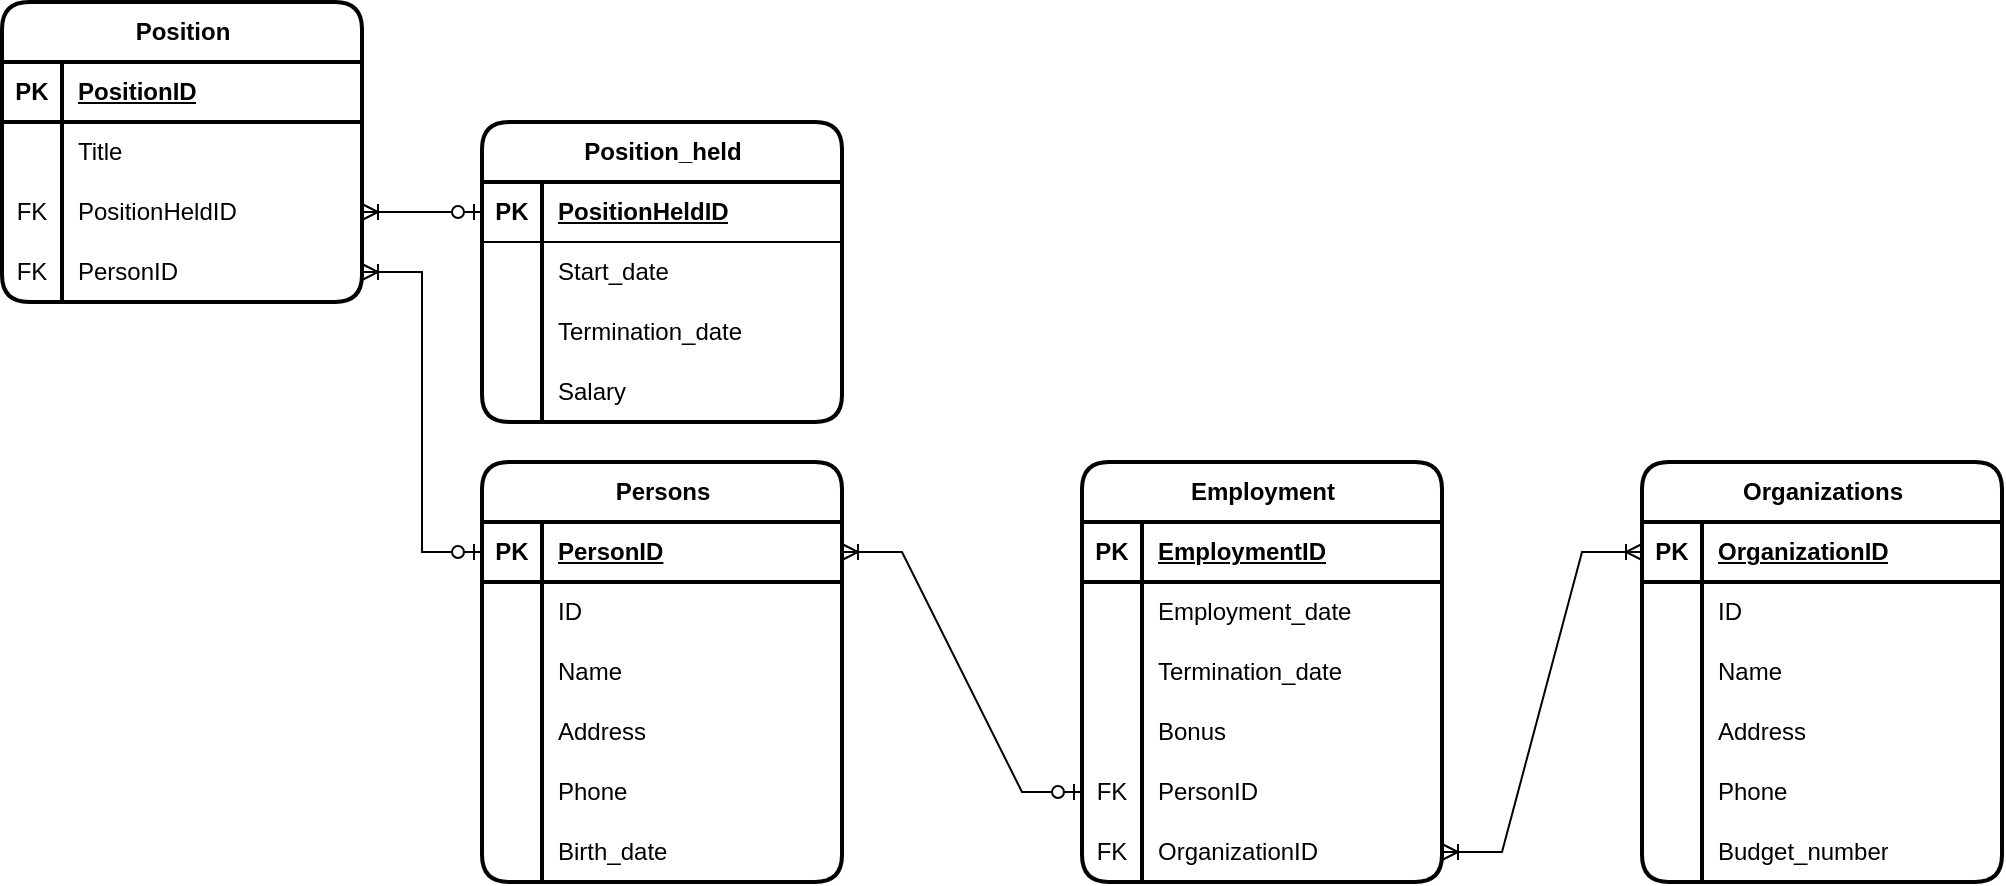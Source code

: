 <mxfile version="26.0.16">
  <diagram name="Page-1" id="RjFnyGkS8r_YOPcx2f9j">
    <mxGraphModel dx="1339" dy="1374" grid="1" gridSize="10" guides="1" tooltips="1" connect="1" arrows="1" fold="1" page="1" pageScale="1" pageWidth="850" pageHeight="1100" math="0" shadow="0">
      <root>
        <mxCell id="0" />
        <mxCell id="1" parent="0" />
        <mxCell id="nRXtX2NWvSptXshshIVt-1" value="Persons" style="shape=table;startSize=30;container=1;collapsible=1;childLayout=tableLayout;fixedRows=1;rowLines=0;fontStyle=1;align=center;resizeLast=1;html=1;swimlaneLine=1;rounded=1;strokeWidth=2;fontSize=12;" parent="1" vertex="1">
          <mxGeometry x="20" y="70" width="180" height="210" as="geometry">
            <mxRectangle x="20" y="70" width="90" height="30" as="alternateBounds" />
          </mxGeometry>
        </mxCell>
        <mxCell id="nRXtX2NWvSptXshshIVt-2" value="" style="shape=tableRow;horizontal=0;startSize=0;swimlaneHead=0;swimlaneBody=0;fillColor=none;collapsible=0;dropTarget=0;points=[[0,0.5],[1,0.5]];portConstraint=eastwest;top=0;left=0;right=0;bottom=1;swimlaneLine=1;strokeWidth=2;fontSize=12;" parent="nRXtX2NWvSptXshshIVt-1" vertex="1">
          <mxGeometry y="30" width="180" height="30" as="geometry" />
        </mxCell>
        <mxCell id="nRXtX2NWvSptXshshIVt-3" value="PK" style="shape=partialRectangle;connectable=0;fillColor=none;top=0;left=0;bottom=0;right=0;fontStyle=1;overflow=hidden;whiteSpace=wrap;html=1;swimlaneLine=1;strokeWidth=2;fontSize=12;" parent="nRXtX2NWvSptXshshIVt-2" vertex="1">
          <mxGeometry width="30" height="30" as="geometry">
            <mxRectangle width="30" height="30" as="alternateBounds" />
          </mxGeometry>
        </mxCell>
        <mxCell id="nRXtX2NWvSptXshshIVt-4" value="PersonID" style="shape=partialRectangle;connectable=0;fillColor=none;top=0;left=0;bottom=0;right=0;align=left;spacingLeft=6;fontStyle=5;overflow=hidden;whiteSpace=wrap;html=1;swimlaneLine=1;strokeWidth=2;fontSize=12;" parent="nRXtX2NWvSptXshshIVt-2" vertex="1">
          <mxGeometry x="30" width="150" height="30" as="geometry">
            <mxRectangle width="150" height="30" as="alternateBounds" />
          </mxGeometry>
        </mxCell>
        <mxCell id="nRXtX2NWvSptXshshIVt-5" value="" style="shape=tableRow;horizontal=0;startSize=0;swimlaneHead=0;swimlaneBody=0;fillColor=none;collapsible=0;dropTarget=0;points=[[0,0.5],[1,0.5]];portConstraint=eastwest;top=0;left=0;right=0;bottom=0;swimlaneLine=1;strokeWidth=2;fontSize=12;" parent="nRXtX2NWvSptXshshIVt-1" vertex="1">
          <mxGeometry y="60" width="180" height="30" as="geometry" />
        </mxCell>
        <mxCell id="nRXtX2NWvSptXshshIVt-6" value="" style="shape=partialRectangle;connectable=0;fillColor=none;top=0;left=0;bottom=0;right=0;editable=1;overflow=hidden;whiteSpace=wrap;html=1;swimlaneLine=1;strokeWidth=2;fontSize=12;" parent="nRXtX2NWvSptXshshIVt-5" vertex="1">
          <mxGeometry width="30" height="30" as="geometry">
            <mxRectangle width="30" height="30" as="alternateBounds" />
          </mxGeometry>
        </mxCell>
        <mxCell id="nRXtX2NWvSptXshshIVt-7" value="ID" style="shape=partialRectangle;connectable=0;fillColor=none;top=0;left=0;bottom=0;right=0;align=left;spacingLeft=6;overflow=hidden;whiteSpace=wrap;html=1;swimlaneLine=1;strokeWidth=2;fontSize=12;" parent="nRXtX2NWvSptXshshIVt-5" vertex="1">
          <mxGeometry x="30" width="150" height="30" as="geometry">
            <mxRectangle width="150" height="30" as="alternateBounds" />
          </mxGeometry>
        </mxCell>
        <mxCell id="nRXtX2NWvSptXshshIVt-33" value="" style="shape=tableRow;horizontal=0;startSize=0;swimlaneHead=0;swimlaneBody=0;fillColor=none;collapsible=0;dropTarget=0;points=[[0,0.5],[1,0.5]];portConstraint=eastwest;top=0;left=0;right=0;bottom=0;swimlaneLine=1;strokeWidth=2;fontSize=12;" parent="nRXtX2NWvSptXshshIVt-1" vertex="1">
          <mxGeometry y="90" width="180" height="30" as="geometry" />
        </mxCell>
        <mxCell id="nRXtX2NWvSptXshshIVt-34" value="" style="shape=partialRectangle;connectable=0;fillColor=none;top=0;left=0;bottom=0;right=0;editable=1;overflow=hidden;whiteSpace=wrap;html=1;swimlaneLine=1;strokeWidth=2;fontSize=12;" parent="nRXtX2NWvSptXshshIVt-33" vertex="1">
          <mxGeometry width="30" height="30" as="geometry">
            <mxRectangle width="30" height="30" as="alternateBounds" />
          </mxGeometry>
        </mxCell>
        <mxCell id="nRXtX2NWvSptXshshIVt-35" value="Name" style="shape=partialRectangle;connectable=0;fillColor=none;top=0;left=0;bottom=0;right=0;align=left;spacingLeft=6;overflow=hidden;whiteSpace=wrap;html=1;swimlaneLine=1;strokeWidth=2;fontSize=12;" parent="nRXtX2NWvSptXshshIVt-33" vertex="1">
          <mxGeometry x="30" width="150" height="30" as="geometry">
            <mxRectangle width="150" height="30" as="alternateBounds" />
          </mxGeometry>
        </mxCell>
        <mxCell id="nRXtX2NWvSptXshshIVt-8" value="" style="shape=tableRow;horizontal=0;startSize=0;swimlaneHead=0;swimlaneBody=0;fillColor=none;collapsible=0;dropTarget=0;points=[[0,0.5],[1,0.5]];portConstraint=eastwest;top=0;left=0;right=0;bottom=0;swimlaneLine=1;strokeWidth=2;fontSize=12;" parent="nRXtX2NWvSptXshshIVt-1" vertex="1">
          <mxGeometry y="120" width="180" height="30" as="geometry" />
        </mxCell>
        <mxCell id="nRXtX2NWvSptXshshIVt-9" value="" style="shape=partialRectangle;connectable=0;fillColor=none;top=0;left=0;bottom=0;right=0;editable=1;overflow=hidden;whiteSpace=wrap;html=1;swimlaneLine=1;strokeWidth=2;fontSize=12;" parent="nRXtX2NWvSptXshshIVt-8" vertex="1">
          <mxGeometry width="30" height="30" as="geometry">
            <mxRectangle width="30" height="30" as="alternateBounds" />
          </mxGeometry>
        </mxCell>
        <mxCell id="nRXtX2NWvSptXshshIVt-10" value="Address" style="shape=partialRectangle;connectable=0;fillColor=none;top=0;left=0;bottom=0;right=0;align=left;spacingLeft=6;overflow=hidden;whiteSpace=wrap;html=1;swimlaneLine=1;strokeWidth=2;fontSize=12;" parent="nRXtX2NWvSptXshshIVt-8" vertex="1">
          <mxGeometry x="30" width="150" height="30" as="geometry">
            <mxRectangle width="150" height="30" as="alternateBounds" />
          </mxGeometry>
        </mxCell>
        <mxCell id="nRXtX2NWvSptXshshIVt-11" value="" style="shape=tableRow;horizontal=0;startSize=0;swimlaneHead=0;swimlaneBody=0;fillColor=none;collapsible=0;dropTarget=0;points=[[0,0.5],[1,0.5]];portConstraint=eastwest;top=0;left=0;right=0;bottom=0;swimlaneLine=1;strokeWidth=2;fontSize=12;" parent="nRXtX2NWvSptXshshIVt-1" vertex="1">
          <mxGeometry y="150" width="180" height="30" as="geometry" />
        </mxCell>
        <mxCell id="nRXtX2NWvSptXshshIVt-12" value="" style="shape=partialRectangle;connectable=0;fillColor=none;top=0;left=0;bottom=0;right=0;editable=1;overflow=hidden;whiteSpace=wrap;html=1;swimlaneLine=1;strokeWidth=2;fontSize=12;" parent="nRXtX2NWvSptXshshIVt-11" vertex="1">
          <mxGeometry width="30" height="30" as="geometry">
            <mxRectangle width="30" height="30" as="alternateBounds" />
          </mxGeometry>
        </mxCell>
        <mxCell id="nRXtX2NWvSptXshshIVt-13" value="Phone" style="shape=partialRectangle;connectable=0;fillColor=none;top=0;left=0;bottom=0;right=0;align=left;spacingLeft=6;overflow=hidden;whiteSpace=wrap;html=1;swimlaneLine=1;strokeWidth=2;fontSize=12;" parent="nRXtX2NWvSptXshshIVt-11" vertex="1">
          <mxGeometry x="30" width="150" height="30" as="geometry">
            <mxRectangle width="150" height="30" as="alternateBounds" />
          </mxGeometry>
        </mxCell>
        <mxCell id="nRXtX2NWvSptXshshIVt-14" value="" style="shape=tableRow;horizontal=0;startSize=0;swimlaneHead=0;swimlaneBody=0;fillColor=none;collapsible=0;dropTarget=0;points=[[0,0.5],[1,0.5]];portConstraint=eastwest;top=0;left=0;right=0;bottom=0;swimlaneLine=1;strokeWidth=2;fontSize=12;" parent="nRXtX2NWvSptXshshIVt-1" vertex="1">
          <mxGeometry y="180" width="180" height="30" as="geometry" />
        </mxCell>
        <mxCell id="nRXtX2NWvSptXshshIVt-15" value="" style="shape=partialRectangle;connectable=0;fillColor=none;top=0;left=0;bottom=0;right=0;editable=1;overflow=hidden;whiteSpace=wrap;html=1;swimlaneLine=1;strokeWidth=2;fontSize=12;" parent="nRXtX2NWvSptXshshIVt-14" vertex="1">
          <mxGeometry width="30" height="30" as="geometry">
            <mxRectangle width="30" height="30" as="alternateBounds" />
          </mxGeometry>
        </mxCell>
        <mxCell id="nRXtX2NWvSptXshshIVt-16" value="Birth_date" style="shape=partialRectangle;connectable=0;fillColor=none;top=0;left=0;bottom=0;right=0;align=left;spacingLeft=6;overflow=hidden;whiteSpace=wrap;html=1;swimlaneLine=1;strokeWidth=2;fontSize=12;" parent="nRXtX2NWvSptXshshIVt-14" vertex="1">
          <mxGeometry x="30" width="150" height="30" as="geometry">
            <mxRectangle width="150" height="30" as="alternateBounds" />
          </mxGeometry>
        </mxCell>
        <mxCell id="nRXtX2NWvSptXshshIVt-17" value="Organizations" style="shape=table;startSize=30;container=1;collapsible=1;childLayout=tableLayout;fixedRows=1;rowLines=0;fontStyle=1;align=center;resizeLast=1;html=1;swimlaneLine=1;rounded=1;strokeWidth=2;fillColor=default;fontSize=12;" parent="1" vertex="1">
          <mxGeometry x="600" y="70" width="180" height="210" as="geometry">
            <mxRectangle x="350" y="70" width="120" height="30" as="alternateBounds" />
          </mxGeometry>
        </mxCell>
        <mxCell id="nRXtX2NWvSptXshshIVt-18" value="" style="shape=tableRow;horizontal=0;startSize=0;swimlaneHead=0;swimlaneBody=0;fillColor=none;collapsible=0;dropTarget=0;points=[[0,0.5],[1,0.5]];portConstraint=eastwest;top=0;left=0;right=0;bottom=1;swimlaneLine=1;strokeWidth=2;fontSize=12;" parent="nRXtX2NWvSptXshshIVt-17" vertex="1">
          <mxGeometry y="30" width="180" height="30" as="geometry" />
        </mxCell>
        <mxCell id="nRXtX2NWvSptXshshIVt-19" value="PK" style="shape=partialRectangle;connectable=0;fillColor=none;top=0;left=0;bottom=0;right=0;fontStyle=1;overflow=hidden;whiteSpace=wrap;html=1;swimlaneLine=1;strokeWidth=2;fontSize=12;" parent="nRXtX2NWvSptXshshIVt-18" vertex="1">
          <mxGeometry width="30" height="30" as="geometry">
            <mxRectangle width="30" height="30" as="alternateBounds" />
          </mxGeometry>
        </mxCell>
        <mxCell id="nRXtX2NWvSptXshshIVt-20" value="OrganizationID" style="shape=partialRectangle;connectable=0;fillColor=none;top=0;left=0;bottom=0;right=0;align=left;spacingLeft=6;fontStyle=5;overflow=hidden;whiteSpace=wrap;html=1;swimlaneLine=1;strokeWidth=2;fontSize=12;" parent="nRXtX2NWvSptXshshIVt-18" vertex="1">
          <mxGeometry x="30" width="150" height="30" as="geometry">
            <mxRectangle width="150" height="30" as="alternateBounds" />
          </mxGeometry>
        </mxCell>
        <mxCell id="nRXtX2NWvSptXshshIVt-36" value="" style="shape=tableRow;horizontal=0;startSize=0;swimlaneHead=0;swimlaneBody=0;fillColor=none;collapsible=0;dropTarget=0;points=[[0,0.5],[1,0.5]];portConstraint=eastwest;top=0;left=0;right=0;bottom=0;swimlaneLine=1;strokeWidth=2;fontSize=12;" parent="nRXtX2NWvSptXshshIVt-17" vertex="1">
          <mxGeometry y="60" width="180" height="30" as="geometry" />
        </mxCell>
        <mxCell id="nRXtX2NWvSptXshshIVt-37" value="" style="shape=partialRectangle;connectable=0;fillColor=none;top=0;left=0;bottom=0;right=0;editable=1;overflow=hidden;whiteSpace=wrap;html=1;swimlaneLine=1;strokeWidth=2;fontSize=12;" parent="nRXtX2NWvSptXshshIVt-36" vertex="1">
          <mxGeometry width="30" height="30" as="geometry">
            <mxRectangle width="30" height="30" as="alternateBounds" />
          </mxGeometry>
        </mxCell>
        <mxCell id="nRXtX2NWvSptXshshIVt-38" value="ID" style="shape=partialRectangle;connectable=0;fillColor=none;top=0;left=0;bottom=0;right=0;align=left;spacingLeft=6;overflow=hidden;whiteSpace=wrap;html=1;swimlaneLine=1;strokeWidth=2;fontSize=12;" parent="nRXtX2NWvSptXshshIVt-36" vertex="1">
          <mxGeometry x="30" width="150" height="30" as="geometry">
            <mxRectangle width="150" height="30" as="alternateBounds" />
          </mxGeometry>
        </mxCell>
        <mxCell id="nRXtX2NWvSptXshshIVt-21" value="" style="shape=tableRow;horizontal=0;startSize=0;swimlaneHead=0;swimlaneBody=0;fillColor=none;collapsible=0;dropTarget=0;points=[[0,0.5],[1,0.5]];portConstraint=eastwest;top=0;left=0;right=0;bottom=0;swimlaneLine=1;strokeWidth=2;fontSize=12;" parent="nRXtX2NWvSptXshshIVt-17" vertex="1">
          <mxGeometry y="90" width="180" height="30" as="geometry" />
        </mxCell>
        <mxCell id="nRXtX2NWvSptXshshIVt-22" value="" style="shape=partialRectangle;connectable=0;fillColor=none;top=0;left=0;bottom=0;right=0;editable=1;overflow=hidden;whiteSpace=wrap;html=1;swimlaneLine=1;strokeWidth=2;fontSize=12;" parent="nRXtX2NWvSptXshshIVt-21" vertex="1">
          <mxGeometry width="30" height="30" as="geometry">
            <mxRectangle width="30" height="30" as="alternateBounds" />
          </mxGeometry>
        </mxCell>
        <mxCell id="nRXtX2NWvSptXshshIVt-23" value="Name" style="shape=partialRectangle;connectable=0;fillColor=none;top=0;left=0;bottom=0;right=0;align=left;spacingLeft=6;overflow=hidden;whiteSpace=wrap;html=1;swimlaneLine=1;strokeWidth=2;fontSize=12;" parent="nRXtX2NWvSptXshshIVt-21" vertex="1">
          <mxGeometry x="30" width="150" height="30" as="geometry">
            <mxRectangle width="150" height="30" as="alternateBounds" />
          </mxGeometry>
        </mxCell>
        <mxCell id="nRXtX2NWvSptXshshIVt-24" value="" style="shape=tableRow;horizontal=0;startSize=0;swimlaneHead=0;swimlaneBody=0;fillColor=none;collapsible=0;dropTarget=0;points=[[0,0.5],[1,0.5]];portConstraint=eastwest;top=0;left=0;right=0;bottom=0;swimlaneLine=1;strokeWidth=2;fontSize=12;" parent="nRXtX2NWvSptXshshIVt-17" vertex="1">
          <mxGeometry y="120" width="180" height="30" as="geometry" />
        </mxCell>
        <mxCell id="nRXtX2NWvSptXshshIVt-25" value="" style="shape=partialRectangle;connectable=0;fillColor=none;top=0;left=0;bottom=0;right=0;editable=1;overflow=hidden;whiteSpace=wrap;html=1;swimlaneLine=1;strokeWidth=2;fontSize=12;" parent="nRXtX2NWvSptXshshIVt-24" vertex="1">
          <mxGeometry width="30" height="30" as="geometry">
            <mxRectangle width="30" height="30" as="alternateBounds" />
          </mxGeometry>
        </mxCell>
        <mxCell id="nRXtX2NWvSptXshshIVt-26" value="Address" style="shape=partialRectangle;connectable=0;fillColor=none;top=0;left=0;bottom=0;right=0;align=left;spacingLeft=6;overflow=hidden;whiteSpace=wrap;html=1;swimlaneLine=1;strokeWidth=2;fontSize=12;" parent="nRXtX2NWvSptXshshIVt-24" vertex="1">
          <mxGeometry x="30" width="150" height="30" as="geometry">
            <mxRectangle width="150" height="30" as="alternateBounds" />
          </mxGeometry>
        </mxCell>
        <mxCell id="nRXtX2NWvSptXshshIVt-27" value="" style="shape=tableRow;horizontal=0;startSize=0;swimlaneHead=0;swimlaneBody=0;fillColor=none;collapsible=0;dropTarget=0;points=[[0,0.5],[1,0.5]];portConstraint=eastwest;top=0;left=0;right=0;bottom=0;swimlaneLine=1;strokeWidth=2;fontSize=12;" parent="nRXtX2NWvSptXshshIVt-17" vertex="1">
          <mxGeometry y="150" width="180" height="30" as="geometry" />
        </mxCell>
        <mxCell id="nRXtX2NWvSptXshshIVt-28" value="" style="shape=partialRectangle;connectable=0;fillColor=none;top=0;left=0;bottom=0;right=0;editable=1;overflow=hidden;whiteSpace=wrap;html=1;swimlaneLine=1;strokeWidth=2;fontSize=12;" parent="nRXtX2NWvSptXshshIVt-27" vertex="1">
          <mxGeometry width="30" height="30" as="geometry">
            <mxRectangle width="30" height="30" as="alternateBounds" />
          </mxGeometry>
        </mxCell>
        <mxCell id="nRXtX2NWvSptXshshIVt-29" value="Phone" style="shape=partialRectangle;connectable=0;fillColor=none;top=0;left=0;bottom=0;right=0;align=left;spacingLeft=6;overflow=hidden;whiteSpace=wrap;html=1;swimlaneLine=1;strokeWidth=2;fontSize=12;" parent="nRXtX2NWvSptXshshIVt-27" vertex="1">
          <mxGeometry x="30" width="150" height="30" as="geometry">
            <mxRectangle width="150" height="30" as="alternateBounds" />
          </mxGeometry>
        </mxCell>
        <mxCell id="nRXtX2NWvSptXshshIVt-30" value="" style="shape=tableRow;horizontal=0;startSize=0;swimlaneHead=0;swimlaneBody=0;fillColor=none;collapsible=0;dropTarget=0;points=[[0,0.5],[1,0.5]];portConstraint=eastwest;top=0;left=0;right=0;bottom=0;swimlaneLine=1;strokeWidth=2;fontSize=12;" parent="nRXtX2NWvSptXshshIVt-17" vertex="1">
          <mxGeometry y="180" width="180" height="30" as="geometry" />
        </mxCell>
        <mxCell id="nRXtX2NWvSptXshshIVt-31" value="" style="shape=partialRectangle;connectable=0;fillColor=none;top=0;left=0;bottom=0;right=0;editable=1;overflow=hidden;whiteSpace=wrap;html=1;swimlaneLine=1;strokeWidth=2;fontSize=12;" parent="nRXtX2NWvSptXshshIVt-30" vertex="1">
          <mxGeometry width="30" height="30" as="geometry">
            <mxRectangle width="30" height="30" as="alternateBounds" />
          </mxGeometry>
        </mxCell>
        <mxCell id="nRXtX2NWvSptXshshIVt-32" value="Budget_number" style="shape=partialRectangle;connectable=0;fillColor=none;top=0;left=0;bottom=0;right=0;align=left;spacingLeft=6;overflow=hidden;whiteSpace=wrap;html=1;swimlaneLine=1;strokeWidth=2;fontSize=12;" parent="nRXtX2NWvSptXshshIVt-30" vertex="1">
          <mxGeometry x="30" width="150" height="30" as="geometry">
            <mxRectangle width="150" height="30" as="alternateBounds" />
          </mxGeometry>
        </mxCell>
        <mxCell id="nRXtX2NWvSptXshshIVt-39" value="Employment" style="shape=table;startSize=30;container=1;collapsible=1;childLayout=tableLayout;fixedRows=1;rowLines=0;fontStyle=1;align=center;resizeLast=1;html=1;swimlaneLine=1;rounded=1;strokeWidth=2;fontSize=12;" parent="1" vertex="1">
          <mxGeometry x="320" y="70" width="180" height="210" as="geometry" />
        </mxCell>
        <mxCell id="nRXtX2NWvSptXshshIVt-40" value="" style="shape=tableRow;horizontal=0;startSize=0;swimlaneHead=0;swimlaneBody=0;fillColor=none;collapsible=0;dropTarget=0;points=[[0,0.5],[1,0.5]];portConstraint=eastwest;top=0;left=0;right=0;bottom=1;swimlaneLine=1;strokeWidth=2;fontSize=12;" parent="nRXtX2NWvSptXshshIVt-39" vertex="1">
          <mxGeometry y="30" width="180" height="30" as="geometry" />
        </mxCell>
        <mxCell id="nRXtX2NWvSptXshshIVt-41" value="PK" style="shape=partialRectangle;connectable=0;fillColor=none;top=0;left=0;bottom=0;right=0;fontStyle=1;overflow=hidden;whiteSpace=wrap;html=1;swimlaneLine=1;strokeWidth=2;fontSize=12;" parent="nRXtX2NWvSptXshshIVt-40" vertex="1">
          <mxGeometry width="30" height="30" as="geometry">
            <mxRectangle width="30" height="30" as="alternateBounds" />
          </mxGeometry>
        </mxCell>
        <mxCell id="nRXtX2NWvSptXshshIVt-42" value="EmploymentID" style="shape=partialRectangle;connectable=0;fillColor=none;top=0;left=0;bottom=0;right=0;align=left;spacingLeft=6;fontStyle=5;overflow=hidden;whiteSpace=wrap;html=1;swimlaneLine=1;strokeWidth=2;fontSize=12;" parent="nRXtX2NWvSptXshshIVt-40" vertex="1">
          <mxGeometry x="30" width="150" height="30" as="geometry">
            <mxRectangle width="150" height="30" as="alternateBounds" />
          </mxGeometry>
        </mxCell>
        <mxCell id="nRXtX2NWvSptXshshIVt-43" value="" style="shape=tableRow;horizontal=0;startSize=0;swimlaneHead=0;swimlaneBody=0;fillColor=none;collapsible=0;dropTarget=0;points=[[0,0.5],[1,0.5]];portConstraint=eastwest;top=0;left=0;right=0;bottom=0;swimlaneLine=1;strokeWidth=2;fontSize=12;" parent="nRXtX2NWvSptXshshIVt-39" vertex="1">
          <mxGeometry y="60" width="180" height="30" as="geometry" />
        </mxCell>
        <mxCell id="nRXtX2NWvSptXshshIVt-44" value="" style="shape=partialRectangle;connectable=0;fillColor=none;top=0;left=0;bottom=0;right=0;editable=1;overflow=hidden;whiteSpace=wrap;html=1;swimlaneLine=1;strokeWidth=2;fontSize=12;" parent="nRXtX2NWvSptXshshIVt-43" vertex="1">
          <mxGeometry width="30" height="30" as="geometry">
            <mxRectangle width="30" height="30" as="alternateBounds" />
          </mxGeometry>
        </mxCell>
        <mxCell id="nRXtX2NWvSptXshshIVt-45" value="Employment_date" style="shape=partialRectangle;connectable=0;fillColor=none;top=0;left=0;bottom=0;right=0;align=left;spacingLeft=6;overflow=hidden;whiteSpace=wrap;html=1;swimlaneLine=1;strokeWidth=2;fontSize=12;" parent="nRXtX2NWvSptXshshIVt-43" vertex="1">
          <mxGeometry x="30" width="150" height="30" as="geometry">
            <mxRectangle width="150" height="30" as="alternateBounds" />
          </mxGeometry>
        </mxCell>
        <mxCell id="nRXtX2NWvSptXshshIVt-46" value="" style="shape=tableRow;horizontal=0;startSize=0;swimlaneHead=0;swimlaneBody=0;fillColor=none;collapsible=0;dropTarget=0;points=[[0,0.5],[1,0.5]];portConstraint=eastwest;top=0;left=0;right=0;bottom=0;swimlaneLine=1;strokeWidth=2;fontSize=12;" parent="nRXtX2NWvSptXshshIVt-39" vertex="1">
          <mxGeometry y="90" width="180" height="30" as="geometry" />
        </mxCell>
        <mxCell id="nRXtX2NWvSptXshshIVt-47" value="" style="shape=partialRectangle;connectable=0;fillColor=none;top=0;left=0;bottom=0;right=0;editable=1;overflow=hidden;whiteSpace=wrap;html=1;swimlaneLine=1;strokeWidth=2;fontSize=12;" parent="nRXtX2NWvSptXshshIVt-46" vertex="1">
          <mxGeometry width="30" height="30" as="geometry">
            <mxRectangle width="30" height="30" as="alternateBounds" />
          </mxGeometry>
        </mxCell>
        <mxCell id="nRXtX2NWvSptXshshIVt-48" value="Termination_date" style="shape=partialRectangle;connectable=0;fillColor=none;top=0;left=0;bottom=0;right=0;align=left;spacingLeft=6;overflow=hidden;whiteSpace=wrap;html=1;swimlaneLine=1;strokeWidth=2;fontSize=12;" parent="nRXtX2NWvSptXshshIVt-46" vertex="1">
          <mxGeometry x="30" width="150" height="30" as="geometry">
            <mxRectangle width="150" height="30" as="alternateBounds" />
          </mxGeometry>
        </mxCell>
        <mxCell id="nRXtX2NWvSptXshshIVt-49" value="" style="shape=tableRow;horizontal=0;startSize=0;swimlaneHead=0;swimlaneBody=0;fillColor=none;collapsible=0;dropTarget=0;points=[[0,0.5],[1,0.5]];portConstraint=eastwest;top=0;left=0;right=0;bottom=0;swimlaneLine=1;strokeWidth=2;fontSize=12;" parent="nRXtX2NWvSptXshshIVt-39" vertex="1">
          <mxGeometry y="120" width="180" height="30" as="geometry" />
        </mxCell>
        <mxCell id="nRXtX2NWvSptXshshIVt-50" value="" style="shape=partialRectangle;connectable=0;fillColor=none;top=0;left=0;bottom=0;right=0;editable=1;overflow=hidden;whiteSpace=wrap;html=1;swimlaneLine=1;strokeWidth=2;fontSize=12;" parent="nRXtX2NWvSptXshshIVt-49" vertex="1">
          <mxGeometry width="30" height="30" as="geometry">
            <mxRectangle width="30" height="30" as="alternateBounds" />
          </mxGeometry>
        </mxCell>
        <mxCell id="nRXtX2NWvSptXshshIVt-51" value="Bonus" style="shape=partialRectangle;connectable=0;fillColor=none;top=0;left=0;bottom=0;right=0;align=left;spacingLeft=6;overflow=hidden;whiteSpace=wrap;html=1;swimlaneLine=1;strokeWidth=2;fontSize=12;" parent="nRXtX2NWvSptXshshIVt-49" vertex="1">
          <mxGeometry x="30" width="150" height="30" as="geometry">
            <mxRectangle width="150" height="30" as="alternateBounds" />
          </mxGeometry>
        </mxCell>
        <mxCell id="nRXtX2NWvSptXshshIVt-94" value="" style="shape=tableRow;horizontal=0;startSize=0;swimlaneHead=0;swimlaneBody=0;fillColor=none;collapsible=0;dropTarget=0;points=[[0,0.5],[1,0.5]];portConstraint=eastwest;top=0;left=0;right=0;bottom=0;swimlaneLine=1;strokeWidth=2;fontSize=12;" parent="nRXtX2NWvSptXshshIVt-39" vertex="1">
          <mxGeometry y="150" width="180" height="30" as="geometry" />
        </mxCell>
        <mxCell id="nRXtX2NWvSptXshshIVt-95" value="FK" style="shape=partialRectangle;connectable=0;fillColor=none;top=0;left=0;bottom=0;right=0;editable=1;overflow=hidden;whiteSpace=wrap;html=1;swimlaneLine=1;strokeWidth=2;fontSize=12;" parent="nRXtX2NWvSptXshshIVt-94" vertex="1">
          <mxGeometry width="30" height="30" as="geometry">
            <mxRectangle width="30" height="30" as="alternateBounds" />
          </mxGeometry>
        </mxCell>
        <mxCell id="nRXtX2NWvSptXshshIVt-96" value="PersonID" style="shape=partialRectangle;connectable=0;fillColor=none;top=0;left=0;bottom=0;right=0;align=left;spacingLeft=6;overflow=hidden;whiteSpace=wrap;html=1;swimlaneLine=1;strokeWidth=2;fontSize=12;" parent="nRXtX2NWvSptXshshIVt-94" vertex="1">
          <mxGeometry x="30" width="150" height="30" as="geometry">
            <mxRectangle width="150" height="30" as="alternateBounds" />
          </mxGeometry>
        </mxCell>
        <mxCell id="nRXtX2NWvSptXshshIVt-97" value="" style="shape=tableRow;horizontal=0;startSize=0;swimlaneHead=0;swimlaneBody=0;fillColor=none;collapsible=0;dropTarget=0;points=[[0,0.5],[1,0.5]];portConstraint=eastwest;top=0;left=0;right=0;bottom=0;swimlaneLine=1;strokeWidth=2;fontSize=12;" parent="nRXtX2NWvSptXshshIVt-39" vertex="1">
          <mxGeometry y="180" width="180" height="30" as="geometry" />
        </mxCell>
        <mxCell id="nRXtX2NWvSptXshshIVt-98" value="FK" style="shape=partialRectangle;connectable=0;fillColor=none;top=0;left=0;bottom=0;right=0;editable=1;overflow=hidden;whiteSpace=wrap;html=1;swimlaneLine=1;strokeWidth=2;fontSize=12;" parent="nRXtX2NWvSptXshshIVt-97" vertex="1">
          <mxGeometry width="30" height="30" as="geometry">
            <mxRectangle width="30" height="30" as="alternateBounds" />
          </mxGeometry>
        </mxCell>
        <mxCell id="nRXtX2NWvSptXshshIVt-99" value="OrganizationID" style="shape=partialRectangle;connectable=0;fillColor=none;top=0;left=0;bottom=0;right=0;align=left;spacingLeft=6;overflow=hidden;whiteSpace=wrap;html=1;swimlaneLine=1;strokeWidth=2;fontSize=12;" parent="nRXtX2NWvSptXshshIVt-97" vertex="1">
          <mxGeometry x="30" width="150" height="30" as="geometry">
            <mxRectangle width="150" height="30" as="alternateBounds" />
          </mxGeometry>
        </mxCell>
        <mxCell id="nRXtX2NWvSptXshshIVt-52" value="Position" style="shape=table;startSize=30;container=1;collapsible=1;childLayout=tableLayout;fixedRows=1;rowLines=0;fontStyle=1;align=center;resizeLast=1;html=1;swimlaneLine=1;rounded=1;strokeWidth=2;fontSize=12;" parent="1" vertex="1">
          <mxGeometry x="-220" y="-160" width="180" height="150" as="geometry" />
        </mxCell>
        <mxCell id="nRXtX2NWvSptXshshIVt-53" value="" style="shape=tableRow;horizontal=0;startSize=0;swimlaneHead=0;swimlaneBody=0;fillColor=none;collapsible=0;dropTarget=0;points=[[0,0.5],[1,0.5]];portConstraint=eastwest;top=0;left=0;right=0;bottom=1;swimlaneLine=1;strokeWidth=2;fontSize=12;" parent="nRXtX2NWvSptXshshIVt-52" vertex="1">
          <mxGeometry y="30" width="180" height="30" as="geometry" />
        </mxCell>
        <mxCell id="nRXtX2NWvSptXshshIVt-54" value="PK" style="shape=partialRectangle;connectable=0;fillColor=none;top=0;left=0;bottom=0;right=0;fontStyle=1;overflow=hidden;whiteSpace=wrap;html=1;swimlaneLine=1;strokeWidth=2;fontSize=12;" parent="nRXtX2NWvSptXshshIVt-53" vertex="1">
          <mxGeometry width="30" height="30" as="geometry">
            <mxRectangle width="30" height="30" as="alternateBounds" />
          </mxGeometry>
        </mxCell>
        <mxCell id="nRXtX2NWvSptXshshIVt-55" value="PositionID" style="shape=partialRectangle;connectable=0;fillColor=none;top=0;left=0;bottom=0;right=0;align=left;spacingLeft=6;fontStyle=5;overflow=hidden;whiteSpace=wrap;html=1;swimlaneLine=1;strokeWidth=2;fontSize=12;" parent="nRXtX2NWvSptXshshIVt-53" vertex="1">
          <mxGeometry x="30" width="150" height="30" as="geometry">
            <mxRectangle width="150" height="30" as="alternateBounds" />
          </mxGeometry>
        </mxCell>
        <mxCell id="nRXtX2NWvSptXshshIVt-56" value="" style="shape=tableRow;horizontal=0;startSize=0;swimlaneHead=0;swimlaneBody=0;fillColor=none;collapsible=0;dropTarget=0;points=[[0,0.5],[1,0.5]];portConstraint=eastwest;top=0;left=0;right=0;bottom=0;swimlaneLine=1;strokeWidth=2;fontSize=12;" parent="nRXtX2NWvSptXshshIVt-52" vertex="1">
          <mxGeometry y="60" width="180" height="30" as="geometry" />
        </mxCell>
        <mxCell id="nRXtX2NWvSptXshshIVt-57" value="" style="shape=partialRectangle;connectable=0;fillColor=none;top=0;left=0;bottom=0;right=0;editable=1;overflow=hidden;whiteSpace=wrap;html=1;swimlaneLine=1;strokeWidth=2;fontSize=12;" parent="nRXtX2NWvSptXshshIVt-56" vertex="1">
          <mxGeometry width="30" height="30" as="geometry">
            <mxRectangle width="30" height="30" as="alternateBounds" />
          </mxGeometry>
        </mxCell>
        <mxCell id="nRXtX2NWvSptXshshIVt-58" value="Title" style="shape=partialRectangle;connectable=0;fillColor=none;top=0;left=0;bottom=0;right=0;align=left;spacingLeft=6;overflow=hidden;whiteSpace=wrap;html=1;swimlaneLine=1;strokeWidth=2;fontSize=12;" parent="nRXtX2NWvSptXshshIVt-56" vertex="1">
          <mxGeometry x="30" width="150" height="30" as="geometry">
            <mxRectangle width="150" height="30" as="alternateBounds" />
          </mxGeometry>
        </mxCell>
        <mxCell id="nRXtX2NWvSptXshshIVt-116" value="" style="shape=tableRow;horizontal=0;startSize=0;swimlaneHead=0;swimlaneBody=0;fillColor=none;collapsible=0;dropTarget=0;points=[[0,0.5],[1,0.5]];portConstraint=eastwest;top=0;left=0;right=0;bottom=0;swimlaneLine=1;strokeWidth=2;fontSize=12;" parent="nRXtX2NWvSptXshshIVt-52" vertex="1">
          <mxGeometry y="90" width="180" height="30" as="geometry" />
        </mxCell>
        <mxCell id="nRXtX2NWvSptXshshIVt-117" value="FK" style="shape=partialRectangle;connectable=0;fillColor=none;top=0;left=0;bottom=0;right=0;editable=1;overflow=hidden;whiteSpace=wrap;html=1;swimlaneLine=1;strokeWidth=2;fontSize=12;" parent="nRXtX2NWvSptXshshIVt-116" vertex="1">
          <mxGeometry width="30" height="30" as="geometry">
            <mxRectangle width="30" height="30" as="alternateBounds" />
          </mxGeometry>
        </mxCell>
        <mxCell id="nRXtX2NWvSptXshshIVt-118" value="PositionHeldID" style="shape=partialRectangle;connectable=0;fillColor=none;top=0;left=0;bottom=0;right=0;align=left;spacingLeft=6;overflow=hidden;whiteSpace=wrap;html=1;swimlaneLine=1;strokeWidth=2;fontSize=12;" parent="nRXtX2NWvSptXshshIVt-116" vertex="1">
          <mxGeometry x="30" width="150" height="30" as="geometry">
            <mxRectangle width="150" height="30" as="alternateBounds" />
          </mxGeometry>
        </mxCell>
        <mxCell id="nRXtX2NWvSptXshshIVt-120" value="" style="shape=tableRow;horizontal=0;startSize=0;swimlaneHead=0;swimlaneBody=0;fillColor=none;collapsible=0;dropTarget=0;points=[[0,0.5],[1,0.5]];portConstraint=eastwest;top=0;left=0;right=0;bottom=0;swimlaneLine=1;strokeWidth=2;fontSize=12;" parent="nRXtX2NWvSptXshshIVt-52" vertex="1">
          <mxGeometry y="120" width="180" height="30" as="geometry" />
        </mxCell>
        <mxCell id="nRXtX2NWvSptXshshIVt-121" value="FK" style="shape=partialRectangle;connectable=0;fillColor=none;top=0;left=0;bottom=0;right=0;editable=1;overflow=hidden;whiteSpace=wrap;html=1;swimlaneLine=1;strokeWidth=2;fontSize=12;" parent="nRXtX2NWvSptXshshIVt-120" vertex="1">
          <mxGeometry width="30" height="30" as="geometry">
            <mxRectangle width="30" height="30" as="alternateBounds" />
          </mxGeometry>
        </mxCell>
        <mxCell id="nRXtX2NWvSptXshshIVt-122" value="PersonID" style="shape=partialRectangle;connectable=0;fillColor=none;top=0;left=0;bottom=0;right=0;align=left;spacingLeft=6;overflow=hidden;whiteSpace=wrap;html=1;swimlaneLine=1;strokeWidth=2;fontSize=12;" parent="nRXtX2NWvSptXshshIVt-120" vertex="1">
          <mxGeometry x="30" width="150" height="30" as="geometry">
            <mxRectangle width="150" height="30" as="alternateBounds" />
          </mxGeometry>
        </mxCell>
        <mxCell id="nRXtX2NWvSptXshshIVt-100" value="" style="edgeStyle=entityRelationEdgeStyle;fontSize=12;html=1;endArrow=ERoneToMany;startArrow=ERoneToMany;rounded=0;exitX=0;exitY=0.5;exitDx=0;exitDy=0;" parent="1" source="nRXtX2NWvSptXshshIVt-18" target="nRXtX2NWvSptXshshIVt-97" edge="1">
          <mxGeometry width="100" height="100" relative="1" as="geometry">
            <mxPoint x="580" y="310" as="sourcePoint" />
            <mxPoint x="700" y="430" as="targetPoint" />
          </mxGeometry>
        </mxCell>
        <mxCell id="nRXtX2NWvSptXshshIVt-102" value="Position_held" style="shape=table;startSize=30;container=1;collapsible=1;childLayout=tableLayout;fixedRows=1;rowLines=0;fontStyle=1;align=center;resizeLast=1;html=1;strokeWidth=2;rounded=1;" parent="1" vertex="1">
          <mxGeometry x="20" y="-100" width="180" height="150" as="geometry" />
        </mxCell>
        <mxCell id="nRXtX2NWvSptXshshIVt-103" value="" style="shape=tableRow;horizontal=0;startSize=0;swimlaneHead=0;swimlaneBody=0;fillColor=none;collapsible=0;dropTarget=0;points=[[0,0.5],[1,0.5]];portConstraint=eastwest;top=0;left=0;right=0;bottom=1;" parent="nRXtX2NWvSptXshshIVt-102" vertex="1">
          <mxGeometry y="30" width="180" height="30" as="geometry" />
        </mxCell>
        <mxCell id="nRXtX2NWvSptXshshIVt-104" value="PK" style="shape=partialRectangle;connectable=0;fillColor=none;top=0;left=0;bottom=0;right=0;fontStyle=1;overflow=hidden;whiteSpace=wrap;html=1;" parent="nRXtX2NWvSptXshshIVt-103" vertex="1">
          <mxGeometry width="30" height="30" as="geometry">
            <mxRectangle width="30" height="30" as="alternateBounds" />
          </mxGeometry>
        </mxCell>
        <mxCell id="nRXtX2NWvSptXshshIVt-105" value="PositionHeldID" style="shape=partialRectangle;connectable=0;fillColor=none;top=0;left=0;bottom=0;right=0;align=left;spacingLeft=6;fontStyle=5;overflow=hidden;whiteSpace=wrap;html=1;" parent="nRXtX2NWvSptXshshIVt-103" vertex="1">
          <mxGeometry x="30" width="150" height="30" as="geometry">
            <mxRectangle width="150" height="30" as="alternateBounds" />
          </mxGeometry>
        </mxCell>
        <mxCell id="nRXtX2NWvSptXshshIVt-106" value="" style="shape=tableRow;horizontal=0;startSize=0;swimlaneHead=0;swimlaneBody=0;fillColor=none;collapsible=0;dropTarget=0;points=[[0,0.5],[1,0.5]];portConstraint=eastwest;top=0;left=0;right=0;bottom=0;" parent="nRXtX2NWvSptXshshIVt-102" vertex="1">
          <mxGeometry y="60" width="180" height="30" as="geometry" />
        </mxCell>
        <mxCell id="nRXtX2NWvSptXshshIVt-107" value="" style="shape=partialRectangle;connectable=0;fillColor=none;top=0;left=0;bottom=0;right=0;editable=1;overflow=hidden;whiteSpace=wrap;html=1;" parent="nRXtX2NWvSptXshshIVt-106" vertex="1">
          <mxGeometry width="30" height="30" as="geometry">
            <mxRectangle width="30" height="30" as="alternateBounds" />
          </mxGeometry>
        </mxCell>
        <mxCell id="nRXtX2NWvSptXshshIVt-108" value="Start_date" style="shape=partialRectangle;connectable=0;fillColor=none;top=0;left=0;bottom=0;right=0;align=left;spacingLeft=6;overflow=hidden;whiteSpace=wrap;html=1;" parent="nRXtX2NWvSptXshshIVt-106" vertex="1">
          <mxGeometry x="30" width="150" height="30" as="geometry">
            <mxRectangle width="150" height="30" as="alternateBounds" />
          </mxGeometry>
        </mxCell>
        <mxCell id="nRXtX2NWvSptXshshIVt-109" value="" style="shape=tableRow;horizontal=0;startSize=0;swimlaneHead=0;swimlaneBody=0;fillColor=none;collapsible=0;dropTarget=0;points=[[0,0.5],[1,0.5]];portConstraint=eastwest;top=0;left=0;right=0;bottom=0;" parent="nRXtX2NWvSptXshshIVt-102" vertex="1">
          <mxGeometry y="90" width="180" height="30" as="geometry" />
        </mxCell>
        <mxCell id="nRXtX2NWvSptXshshIVt-110" value="" style="shape=partialRectangle;connectable=0;fillColor=none;top=0;left=0;bottom=0;right=0;editable=1;overflow=hidden;whiteSpace=wrap;html=1;" parent="nRXtX2NWvSptXshshIVt-109" vertex="1">
          <mxGeometry width="30" height="30" as="geometry">
            <mxRectangle width="30" height="30" as="alternateBounds" />
          </mxGeometry>
        </mxCell>
        <mxCell id="nRXtX2NWvSptXshshIVt-111" value="Termination_date" style="shape=partialRectangle;connectable=0;fillColor=none;top=0;left=0;bottom=0;right=0;align=left;spacingLeft=6;overflow=hidden;whiteSpace=wrap;html=1;" parent="nRXtX2NWvSptXshshIVt-109" vertex="1">
          <mxGeometry x="30" width="150" height="30" as="geometry">
            <mxRectangle width="150" height="30" as="alternateBounds" />
          </mxGeometry>
        </mxCell>
        <mxCell id="nRXtX2NWvSptXshshIVt-112" value="" style="shape=tableRow;horizontal=0;startSize=0;swimlaneHead=0;swimlaneBody=0;fillColor=none;collapsible=0;dropTarget=0;points=[[0,0.5],[1,0.5]];portConstraint=eastwest;top=0;left=0;right=0;bottom=0;" parent="nRXtX2NWvSptXshshIVt-102" vertex="1">
          <mxGeometry y="120" width="180" height="30" as="geometry" />
        </mxCell>
        <mxCell id="nRXtX2NWvSptXshshIVt-113" value="" style="shape=partialRectangle;connectable=0;fillColor=none;top=0;left=0;bottom=0;right=0;editable=1;overflow=hidden;whiteSpace=wrap;html=1;" parent="nRXtX2NWvSptXshshIVt-112" vertex="1">
          <mxGeometry width="30" height="30" as="geometry">
            <mxRectangle width="30" height="30" as="alternateBounds" />
          </mxGeometry>
        </mxCell>
        <mxCell id="nRXtX2NWvSptXshshIVt-114" value="Salary" style="shape=partialRectangle;connectable=0;fillColor=none;top=0;left=0;bottom=0;right=0;align=left;spacingLeft=6;overflow=hidden;whiteSpace=wrap;html=1;" parent="nRXtX2NWvSptXshshIVt-112" vertex="1">
          <mxGeometry x="30" width="150" height="30" as="geometry">
            <mxRectangle width="150" height="30" as="alternateBounds" />
          </mxGeometry>
        </mxCell>
        <mxCell id="nRXtX2NWvSptXshshIVt-119" value="" style="edgeStyle=entityRelationEdgeStyle;fontSize=12;html=1;endArrow=ERoneToMany;startArrow=ERzeroToOne;rounded=0;" parent="1" source="nRXtX2NWvSptXshshIVt-103" target="nRXtX2NWvSptXshshIVt-116" edge="1">
          <mxGeometry width="100" height="100" relative="1" as="geometry">
            <mxPoint x="280" y="430" as="sourcePoint" />
            <mxPoint x="280" y="460" as="targetPoint" />
          </mxGeometry>
        </mxCell>
        <mxCell id="nRXtX2NWvSptXshshIVt-130" value="" style="edgeStyle=entityRelationEdgeStyle;fontSize=12;html=1;endArrow=ERoneToMany;startArrow=ERzeroToOne;rounded=0;exitX=0;exitY=0.5;exitDx=0;exitDy=0;entryX=1;entryY=0.5;entryDx=0;entryDy=0;" parent="1" source="nRXtX2NWvSptXshshIVt-2" target="nRXtX2NWvSptXshshIVt-120" edge="1">
          <mxGeometry width="100" height="100" relative="1" as="geometry">
            <mxPoint x="210" y="150" as="sourcePoint" />
            <mxPoint x="140" y="-20" as="targetPoint" />
          </mxGeometry>
        </mxCell>
        <mxCell id="vn_HJB7F2NA5NxN-uJWb-2" value="" style="edgeStyle=entityRelationEdgeStyle;fontSize=12;html=1;endArrow=ERoneToMany;startArrow=ERzeroToOne;rounded=0;entryX=1;entryY=0.5;entryDx=0;entryDy=0;exitX=0;exitY=0.5;exitDx=0;exitDy=0;" edge="1" parent="1" source="nRXtX2NWvSptXshshIVt-94" target="nRXtX2NWvSptXshshIVt-2">
          <mxGeometry width="100" height="100" relative="1" as="geometry">
            <mxPoint x="190" y="330" as="sourcePoint" />
            <mxPoint x="290" y="230" as="targetPoint" />
            <Array as="points">
              <mxPoint x="130" y="420" />
            </Array>
          </mxGeometry>
        </mxCell>
      </root>
    </mxGraphModel>
  </diagram>
</mxfile>
